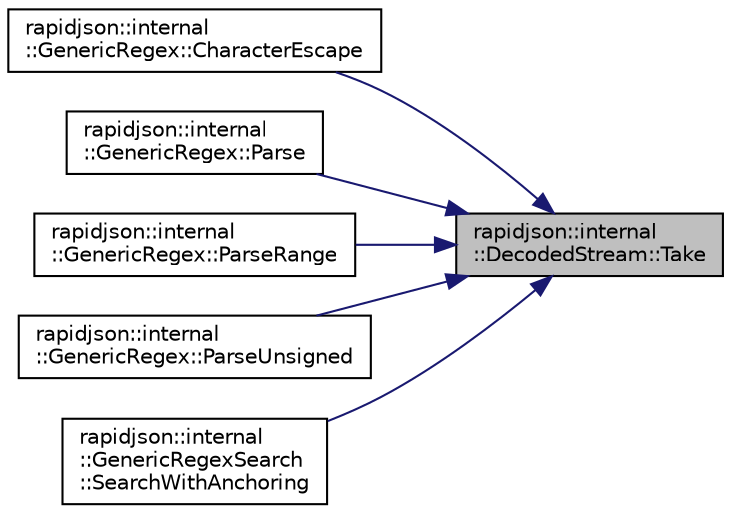 digraph "rapidjson::internal::DecodedStream::Take"
{
 // INTERACTIVE_SVG=YES
 // LATEX_PDF_SIZE
  edge [fontname="Helvetica",fontsize="10",labelfontname="Helvetica",labelfontsize="10"];
  node [fontname="Helvetica",fontsize="10",shape=record];
  rankdir="RL";
  Node10 [label="rapidjson::internal\l::DecodedStream::Take",height=0.2,width=0.4,color="black", fillcolor="grey75", style="filled", fontcolor="black",tooltip=" "];
  Node10 -> Node11 [dir="back",color="midnightblue",fontsize="10",style="solid",fontname="Helvetica"];
  Node11 [label="rapidjson::internal\l::GenericRegex::CharacterEscape",height=0.2,width=0.4,color="black", fillcolor="white", style="filled",URL="$classrapidjson_1_1internal_1_1_generic_regex.html#a3c70a25082040233268ad41085a26cf6",tooltip=" "];
  Node10 -> Node12 [dir="back",color="midnightblue",fontsize="10",style="solid",fontname="Helvetica"];
  Node12 [label="rapidjson::internal\l::GenericRegex::Parse",height=0.2,width=0.4,color="black", fillcolor="white", style="filled",URL="$classrapidjson_1_1internal_1_1_generic_regex.html#a9cc3606d931a530fc9c2619cf266f789",tooltip=" "];
  Node10 -> Node13 [dir="back",color="midnightblue",fontsize="10",style="solid",fontname="Helvetica"];
  Node13 [label="rapidjson::internal\l::GenericRegex::ParseRange",height=0.2,width=0.4,color="black", fillcolor="white", style="filled",URL="$classrapidjson_1_1internal_1_1_generic_regex.html#a026d39ed3817f87cb287a6f8fa7fc92b",tooltip=" "];
  Node10 -> Node14 [dir="back",color="midnightblue",fontsize="10",style="solid",fontname="Helvetica"];
  Node14 [label="rapidjson::internal\l::GenericRegex::ParseUnsigned",height=0.2,width=0.4,color="black", fillcolor="white", style="filled",URL="$classrapidjson_1_1internal_1_1_generic_regex.html#add633802029c121872583a66981ae148",tooltip=" "];
  Node10 -> Node15 [dir="back",color="midnightblue",fontsize="10",style="solid",fontname="Helvetica"];
  Node15 [label="rapidjson::internal\l::GenericRegexSearch\l::SearchWithAnchoring",height=0.2,width=0.4,color="black", fillcolor="white", style="filled",URL="$classrapidjson_1_1internal_1_1_generic_regex_search.html#a29e3ab6d7d2666a7d30a9326a992e3ea",tooltip=" "];
}
